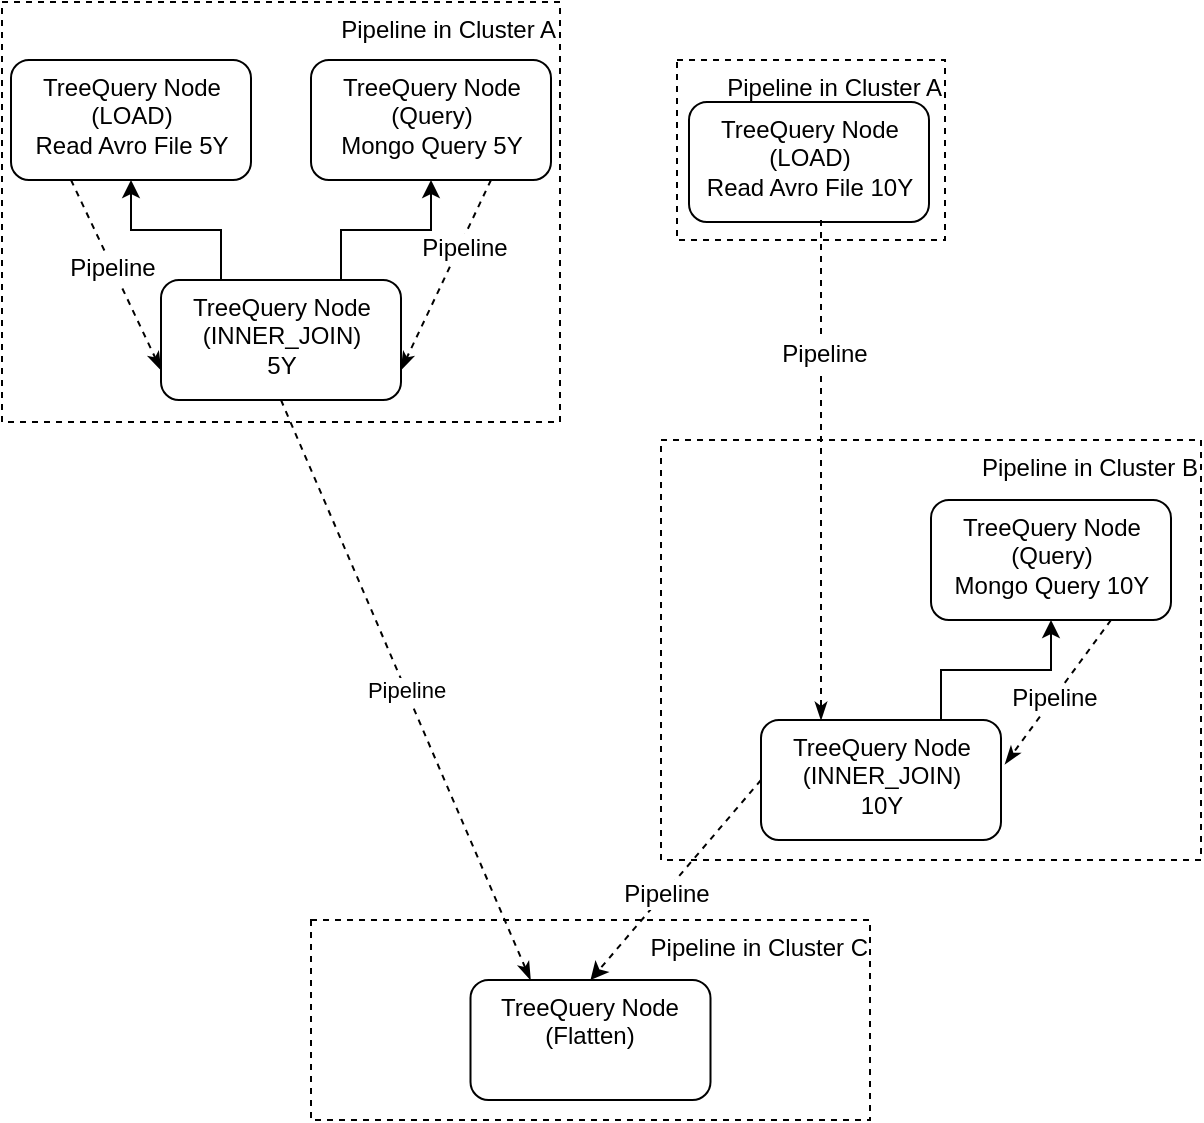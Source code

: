 <mxfile version="12.8.1" type="device"><diagram id="nB_W8n0aA75IsPRDnLlk" name="Page-1"><mxGraphModel dx="797" dy="450" grid="1" gridSize="10" guides="1" tooltips="1" connect="1" arrows="1" fold="1" page="1" pageScale="1" pageWidth="850" pageHeight="1100" math="0" shadow="0"><root><mxCell id="0"/><mxCell id="1" parent="0"/><mxCell id="lAekhheJAZq_EytVDAm8-22" value="Pipeline in Cluster C" style="rounded=0;whiteSpace=wrap;html=1;fillColor=none;dashed=1;verticalAlign=top;align=right;" vertex="1" parent="1"><mxGeometry x="194.5" y="489" width="279.5" height="100" as="geometry"/></mxCell><mxCell id="lAekhheJAZq_EytVDAm8-12" value="Pipeline in Cluster B" style="rounded=0;whiteSpace=wrap;html=1;fillColor=none;dashed=1;verticalAlign=top;align=right;" vertex="1" parent="1"><mxGeometry x="369.5" y="249" width="270" height="210" as="geometry"/></mxCell><mxCell id="lAekhheJAZq_EytVDAm8-1" value="Pipeline in Cluster A" style="rounded=0;whiteSpace=wrap;html=1;fillColor=none;dashed=1;verticalAlign=top;align=right;" vertex="1" parent="1"><mxGeometry x="40" y="30" width="279" height="210" as="geometry"/></mxCell><mxCell id="lAekhheJAZq_EytVDAm8-11" value="Pipeline in Cluster A" style="rounded=0;whiteSpace=wrap;html=1;fillColor=none;dashed=1;verticalAlign=top;align=right;" vertex="1" parent="1"><mxGeometry x="377.5" y="59" width="134" height="90" as="geometry"/></mxCell><mxCell id="lAekhheJAZq_EytVDAm8-2" value="" style="edgeStyle=orthogonalEdgeStyle;rounded=0;orthogonalLoop=1;jettySize=auto;html=1;exitX=0.25;exitY=0;exitDx=0;exitDy=0;" edge="1" parent="1" source="lAekhheJAZq_EytVDAm8-4" target="lAekhheJAZq_EytVDAm8-5"><mxGeometry relative="1" as="geometry"/></mxCell><mxCell id="lAekhheJAZq_EytVDAm8-3" style="edgeStyle=orthogonalEdgeStyle;rounded=0;orthogonalLoop=1;jettySize=auto;html=1;entryX=0.5;entryY=1;entryDx=0;entryDy=0;exitX=0.75;exitY=0;exitDx=0;exitDy=0;" edge="1" parent="1" source="lAekhheJAZq_EytVDAm8-4" target="lAekhheJAZq_EytVDAm8-6"><mxGeometry relative="1" as="geometry"/></mxCell><mxCell id="lAekhheJAZq_EytVDAm8-4" value="TreeQuery Node&lt;br&gt;(INNER_JOIN)&lt;br&gt;5Y" style="rounded=1;whiteSpace=wrap;html=1;verticalAlign=top;" vertex="1" parent="1"><mxGeometry x="119.5" y="169" width="120" height="60" as="geometry"/></mxCell><mxCell id="lAekhheJAZq_EytVDAm8-5" value="TreeQuery Node&lt;br&gt;(LOAD)&lt;br&gt;Read Avro File 5Y" style="rounded=1;whiteSpace=wrap;html=1;verticalAlign=top;" vertex="1" parent="1"><mxGeometry x="44.5" y="59" width="120" height="60" as="geometry"/></mxCell><mxCell id="lAekhheJAZq_EytVDAm8-6" value="TreeQuery Node&lt;br&gt;(Query)&lt;br&gt;Mongo Query 5Y" style="rounded=1;whiteSpace=wrap;html=1;verticalAlign=top;" vertex="1" parent="1"><mxGeometry x="194.5" y="59" width="120" height="60" as="geometry"/></mxCell><mxCell id="lAekhheJAZq_EytVDAm8-8" value="" style="endArrow=classicThin;dashed=1;html=1;entryX=0;entryY=0.75;entryDx=0;entryDy=0;exitX=0.25;exitY=1;exitDx=0;exitDy=0;endFill=1;" edge="1" parent="1" source="lAekhheJAZq_EytVDAm8-5" target="lAekhheJAZq_EytVDAm8-4"><mxGeometry width="50" height="50" relative="1" as="geometry"><mxPoint x="51.5" y="199" as="sourcePoint"/><mxPoint x="101.5" y="149" as="targetPoint"/></mxGeometry></mxCell><mxCell id="lAekhheJAZq_EytVDAm8-24" value="Pipeline" style="text;html=1;align=center;verticalAlign=middle;resizable=0;points=[];labelBackgroundColor=#ffffff;" vertex="1" connectable="0" parent="lAekhheJAZq_EytVDAm8-8"><mxGeometry x="-0.098" relative="1" as="geometry"><mxPoint y="1" as="offset"/></mxGeometry></mxCell><mxCell id="lAekhheJAZq_EytVDAm8-9" value="" style="endArrow=classicThin;dashed=1;html=1;entryX=1;entryY=0.75;entryDx=0;entryDy=0;exitX=0.75;exitY=1;exitDx=0;exitDy=0;endFill=1;" edge="1" parent="1" source="lAekhheJAZq_EytVDAm8-6" target="lAekhheJAZq_EytVDAm8-4"><mxGeometry width="50" height="50" relative="1" as="geometry"><mxPoint x="91.5" y="209" as="sourcePoint"/><mxPoint x="130.5" y="134" as="targetPoint"/></mxGeometry></mxCell><mxCell id="lAekhheJAZq_EytVDAm8-25" value="Pipeline" style="text;html=1;align=center;verticalAlign=middle;resizable=0;points=[];labelBackgroundColor=#ffffff;" vertex="1" connectable="0" parent="lAekhheJAZq_EytVDAm8-9"><mxGeometry x="-0.301" y="2" relative="1" as="geometry"><mxPoint as="offset"/></mxGeometry></mxCell><mxCell id="lAekhheJAZq_EytVDAm8-10" value="TreeQuery Node&lt;br&gt;(LOAD)&lt;br&gt;Read Avro File 10Y" style="rounded=1;whiteSpace=wrap;html=1;verticalAlign=top;" vertex="1" parent="1"><mxGeometry x="383.5" y="80" width="120" height="60" as="geometry"/></mxCell><mxCell id="lAekhheJAZq_EytVDAm8-13" style="edgeStyle=orthogonalEdgeStyle;rounded=0;orthogonalLoop=1;jettySize=auto;html=1;entryX=0.5;entryY=1;entryDx=0;entryDy=0;exitX=0.75;exitY=0;exitDx=0;exitDy=0;" edge="1" parent="1" source="lAekhheJAZq_EytVDAm8-14" target="lAekhheJAZq_EytVDAm8-16"><mxGeometry relative="1" as="geometry"/></mxCell><mxCell id="lAekhheJAZq_EytVDAm8-14" value="TreeQuery Node&lt;br&gt;(INNER_JOIN)&lt;br&gt;10Y" style="rounded=1;whiteSpace=wrap;html=1;verticalAlign=top;" vertex="1" parent="1"><mxGeometry x="419.5" y="389" width="120" height="60" as="geometry"/></mxCell><mxCell id="lAekhheJAZq_EytVDAm8-16" value="TreeQuery Node&lt;br&gt;(Query)&lt;br&gt;Mongo Query 10Y" style="rounded=1;whiteSpace=wrap;html=1;verticalAlign=top;" vertex="1" parent="1"><mxGeometry x="504.5" y="279" width="120" height="60" as="geometry"/></mxCell><mxCell id="lAekhheJAZq_EytVDAm8-19" value="" style="endArrow=classicThin;dashed=1;html=1;entryX=0.25;entryY=0;entryDx=0;entryDy=0;endFill=1;" edge="1" parent="1" target="lAekhheJAZq_EytVDAm8-14"><mxGeometry width="50" height="50" relative="1" as="geometry"><mxPoint x="449.5" y="139" as="sourcePoint"/><mxPoint x="249.5" y="224" as="targetPoint"/></mxGeometry></mxCell><mxCell id="lAekhheJAZq_EytVDAm8-26" value="Pipeline" style="text;html=1;align=center;verticalAlign=middle;resizable=0;points=[];labelBackgroundColor=#ffffff;" vertex="1" connectable="0" parent="lAekhheJAZq_EytVDAm8-19"><mxGeometry x="-0.464" y="1" relative="1" as="geometry"><mxPoint as="offset"/></mxGeometry></mxCell><mxCell id="lAekhheJAZq_EytVDAm8-20" value="" style="endArrow=classicThin;dashed=1;html=1;entryX=1.017;entryY=0.367;entryDx=0;entryDy=0;endFill=1;exitX=0.75;exitY=1;exitDx=0;exitDy=0;entryPerimeter=0;" edge="1" parent="1" source="lAekhheJAZq_EytVDAm8-16" target="lAekhheJAZq_EytVDAm8-14"><mxGeometry width="50" height="50" relative="1" as="geometry"><mxPoint x="459.5" y="149" as="sourcePoint"/><mxPoint x="459.5" y="399" as="targetPoint"/></mxGeometry></mxCell><mxCell id="lAekhheJAZq_EytVDAm8-27" value="Pipeline" style="text;html=1;align=center;verticalAlign=middle;resizable=0;points=[];labelBackgroundColor=#ffffff;" vertex="1" connectable="0" parent="lAekhheJAZq_EytVDAm8-20"><mxGeometry x="0.087" relative="1" as="geometry"><mxPoint as="offset"/></mxGeometry></mxCell><mxCell id="lAekhheJAZq_EytVDAm8-21" value="TreeQuery Node&lt;br&gt;(Flatten)" style="rounded=1;whiteSpace=wrap;html=1;verticalAlign=top;" vertex="1" parent="1"><mxGeometry x="274.25" y="519" width="120" height="60" as="geometry"/></mxCell><mxCell id="lAekhheJAZq_EytVDAm8-23" value="Pipeline" style="endArrow=classicThin;dashed=1;html=1;entryX=0.25;entryY=0;entryDx=0;entryDy=0;endFill=1;exitX=0.5;exitY=1;exitDx=0;exitDy=0;" edge="1" parent="1" source="lAekhheJAZq_EytVDAm8-4" target="lAekhheJAZq_EytVDAm8-21"><mxGeometry width="50" height="50" relative="1" as="geometry"><mxPoint x="199.5" y="299" as="sourcePoint"/><mxPoint x="459.5" y="399" as="targetPoint"/></mxGeometry></mxCell><mxCell id="lAekhheJAZq_EytVDAm8-29" value="" style="endArrow=classic;dashed=1;html=1;endFill=1;entryX=0.5;entryY=0;entryDx=0;entryDy=0;exitX=0;exitY=0.5;exitDx=0;exitDy=0;" edge="1" parent="1" source="lAekhheJAZq_EytVDAm8-14" target="lAekhheJAZq_EytVDAm8-21"><mxGeometry width="50" height="50" relative="1" as="geometry"><mxPoint x="589.5" y="509" as="sourcePoint"/><mxPoint x="349.5" y="469" as="targetPoint"/></mxGeometry></mxCell><mxCell id="lAekhheJAZq_EytVDAm8-30" value="Pipeline" style="text;html=1;align=center;verticalAlign=middle;resizable=0;points=[];labelBackgroundColor=#ffffff;" vertex="1" connectable="0" parent="lAekhheJAZq_EytVDAm8-29"><mxGeometry x="0.134" relative="1" as="geometry"><mxPoint x="1" as="offset"/></mxGeometry></mxCell></root></mxGraphModel></diagram></mxfile>